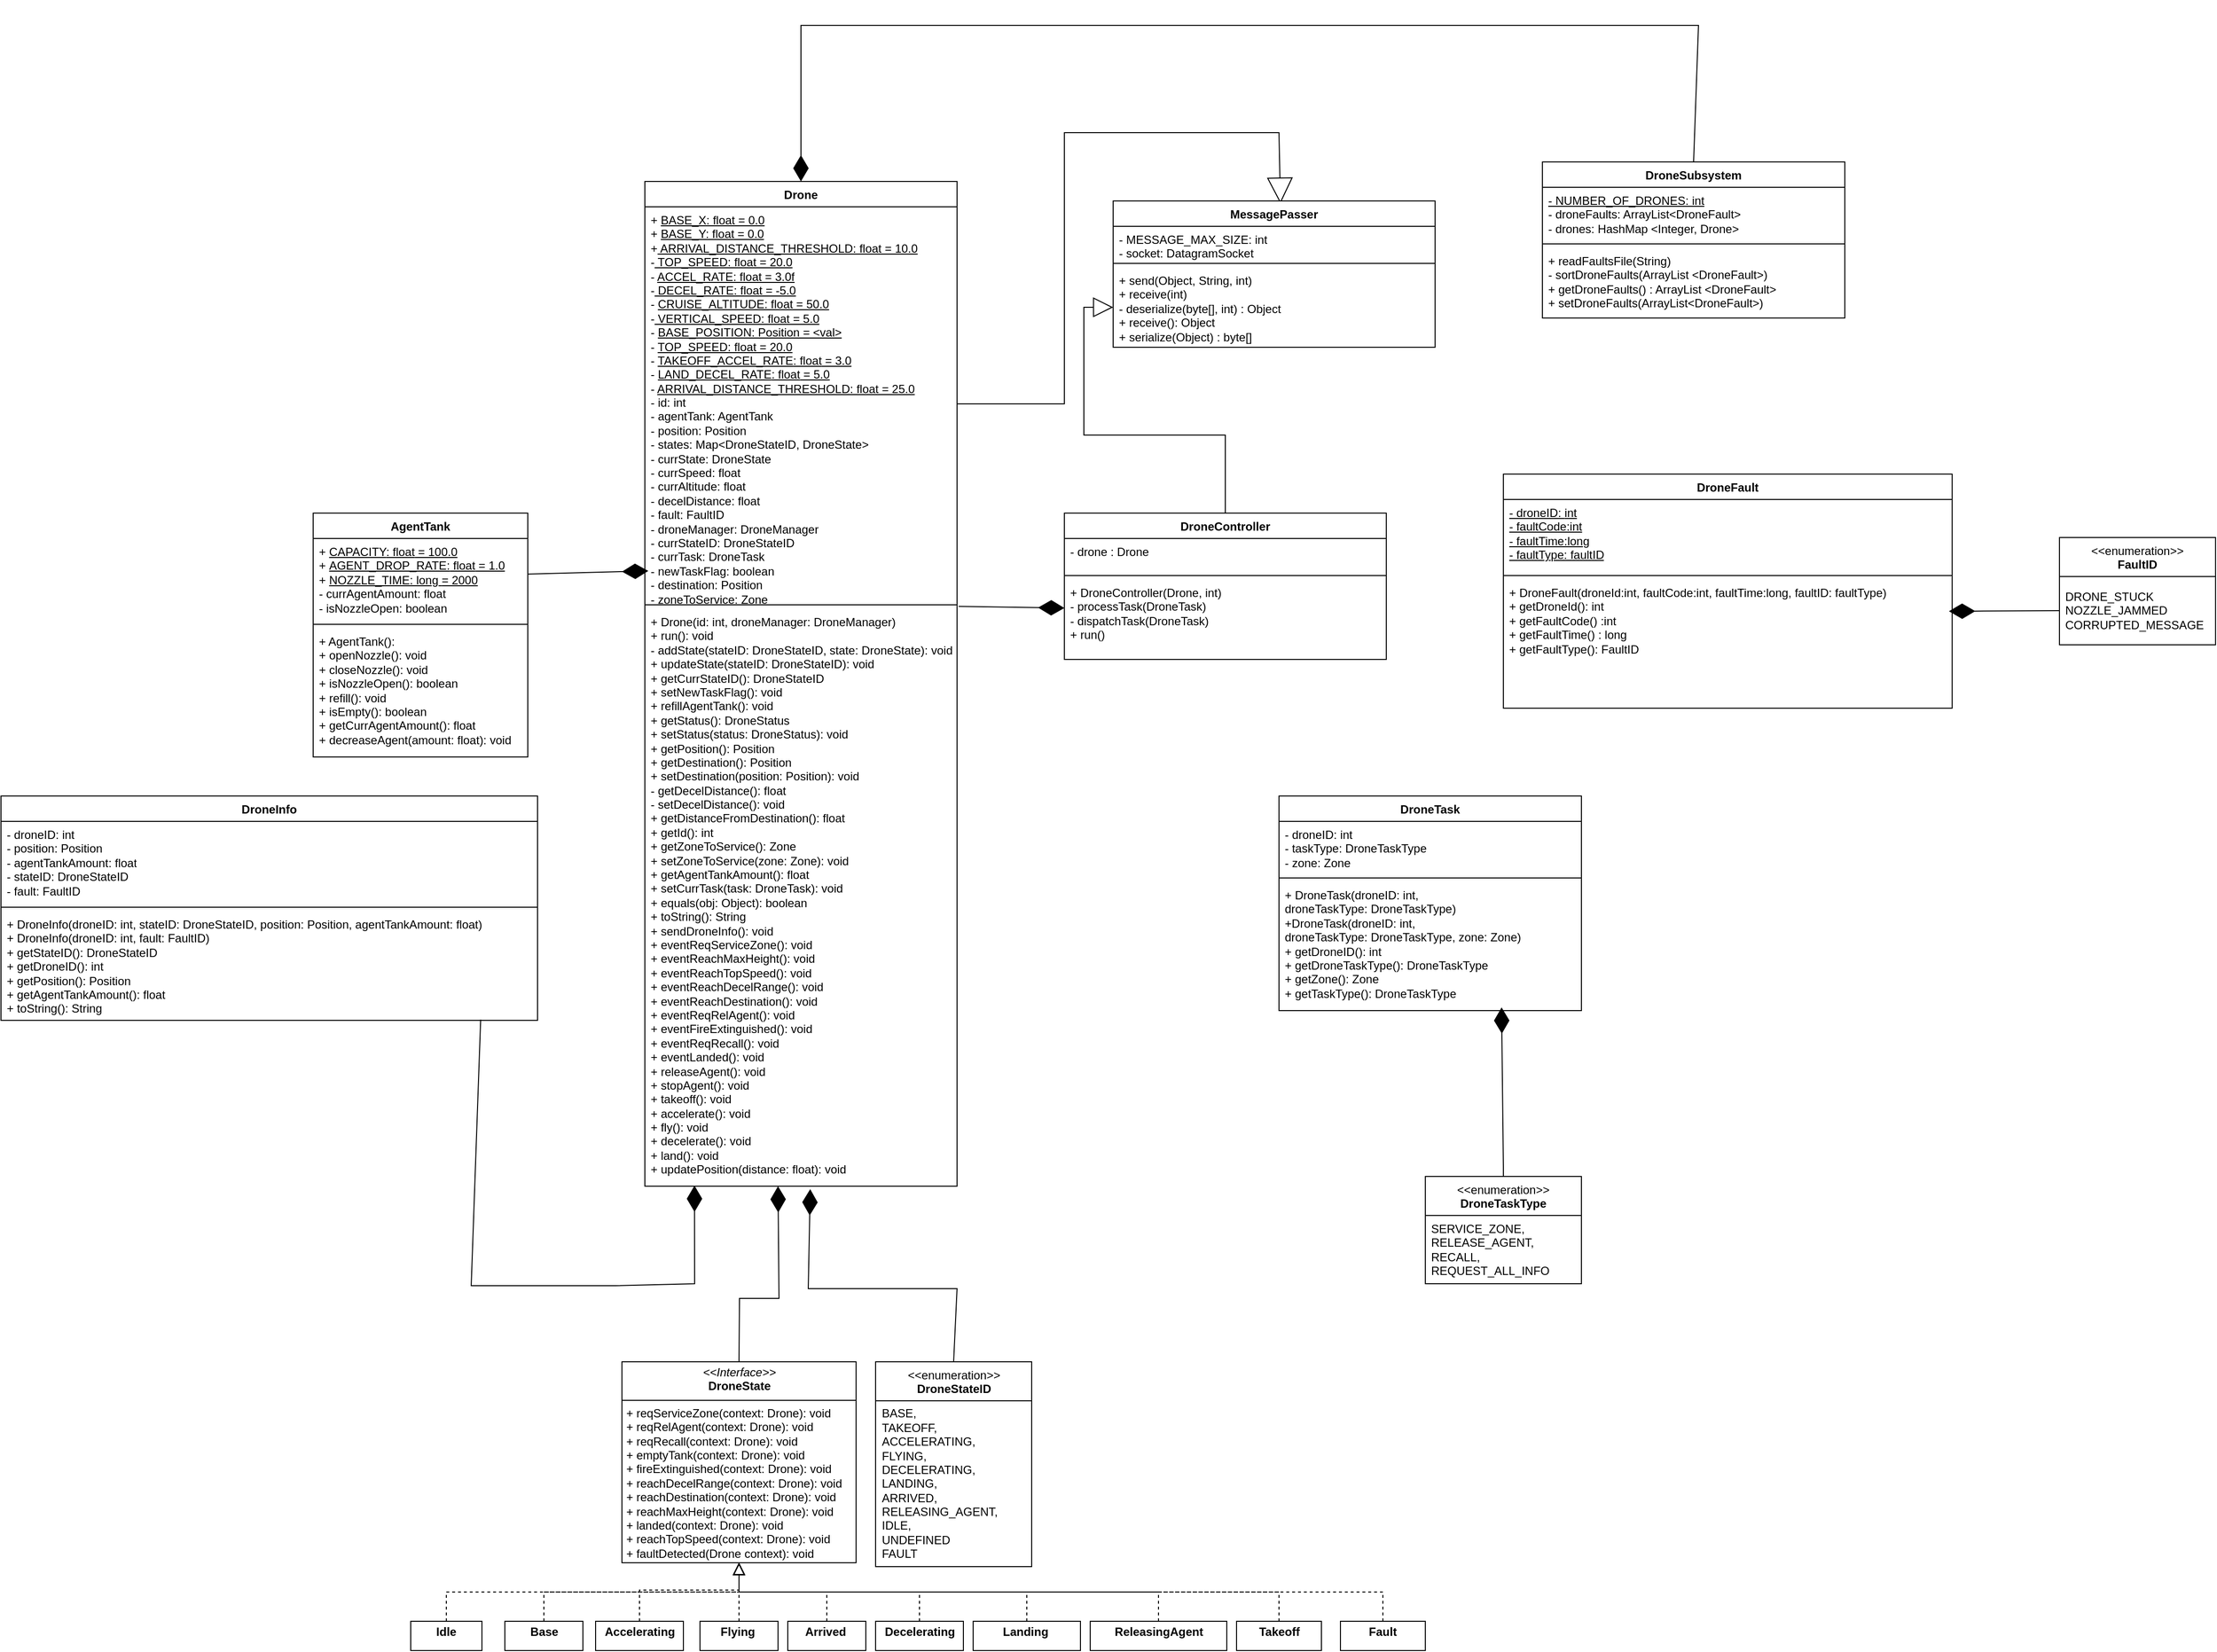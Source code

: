 <mxfile version="26.1.3">
  <diagram name="Page-1" id="E1clJ-vo8N5P6Af11tzl">
    <mxGraphModel dx="7284" dy="4800" grid="1" gridSize="10" guides="1" tooltips="1" connect="1" arrows="1" fold="1" page="1" pageScale="1" pageWidth="4681" pageHeight="3300" math="0" shadow="0">
      <root>
        <mxCell id="0" />
        <mxCell id="1" parent="0" />
        <mxCell id="gpong3w6HoHgrcKHU_dl-1" value="Drone" style="swimlane;fontStyle=1;align=center;verticalAlign=top;childLayout=stackLayout;horizontal=1;startSize=26;horizontalStack=0;resizeParent=1;resizeParentMax=0;resizeLast=0;collapsible=1;marginBottom=0;whiteSpace=wrap;html=1;" parent="1" vertex="1">
          <mxGeometry x="-2190" y="-1040" width="320" height="1030" as="geometry" />
        </mxCell>
        <mxCell id="gpong3w6HoHgrcKHU_dl-2" value="&lt;div&gt;+&amp;nbsp;&lt;u&gt;BASE_X: float = 0.0&lt;/u&gt;&lt;/div&gt;&lt;div&gt;+&amp;nbsp;&lt;span style=&quot;background-color: transparent;&quot;&gt;&lt;u&gt;BASE_Y: float = 0.0&lt;/u&gt;&lt;/span&gt;&lt;/div&gt;&lt;div&gt;&lt;span style=&quot;background-color: transparent;&quot;&gt;+&lt;u&gt; ARRIVAL_DISTANCE_THRESHOLD: float = 10.0&lt;/u&gt;&lt;/span&gt;&lt;/div&gt;&lt;div&gt;&lt;span style=&quot;background-color: transparent;&quot;&gt;-&lt;u&gt; TOP_SPEED: float = 20.0&lt;/u&gt;&lt;/span&gt;&lt;/div&gt;&lt;div&gt;- &lt;u&gt;ACCEL_RATE: float = 3.0f&lt;/u&gt;&lt;/div&gt;&lt;div&gt;-&lt;u&gt; DECEL_RATE: float = -5.0&lt;/u&gt;&lt;/div&gt;&lt;div&gt;- &lt;u&gt;CRUISE_ALTITUDE: float = 50.0&lt;/u&gt;&lt;/div&gt;&lt;div&gt;-&lt;u&gt; VERTICAL_SPEED: float = 5.0&lt;/u&gt;&lt;/div&gt;&lt;div&gt;- &lt;u&gt;BASE_POSITION: Position = &amp;lt;val&amp;gt;&lt;/u&gt;&lt;/div&gt;- &lt;u&gt;TOP_SPEED: float = 20.0&lt;/u&gt;&lt;div&gt;- &lt;u&gt;TAKEOFF_ACCEL_RATE&lt;/u&gt;&lt;u style=&quot;background-color: transparent; color: light-dark(rgb(0, 0, 0), rgb(255, 255, 255));&quot;&gt;: float&lt;/u&gt;&lt;u style=&quot;background-color: transparent; color: light-dark(rgb(0, 0, 0), rgb(255, 255, 255));&quot;&gt;&amp;nbsp;= 3.0&lt;/u&gt;&lt;/div&gt;&lt;div&gt;- &lt;u&gt;LAND_DECEL_RATE&lt;/u&gt;&lt;u style=&quot;background-color: transparent; color: light-dark(rgb(0, 0, 0), rgb(255, 255, 255));&quot;&gt;: float&lt;/u&gt;&lt;u style=&quot;background-color: transparent; color: light-dark(rgb(0, 0, 0), rgb(255, 255, 255));&quot;&gt;&amp;nbsp;= 5.0&lt;/u&gt;&lt;/div&gt;&lt;div&gt;- &lt;u&gt;ARRIVAL_DISTANCE_THRESHOLD: float = 25.0&lt;/u&gt;&lt;/div&gt;&lt;div&gt;- id: int&lt;/div&gt;&lt;div&gt;- agentTank: AgentTank&lt;/div&gt;&lt;div&gt;- position: Position&lt;/div&gt;&lt;div&gt;- states:&amp;nbsp;&lt;span style=&quot;background-color: transparent; color: light-dark(rgb(0, 0, 0), rgb(255, 255, 255));&quot;&gt;Map&amp;lt;DroneStateID, DroneState&amp;gt;&lt;/span&gt;&lt;/div&gt;&lt;div&gt;&lt;span style=&quot;background-color: transparent;&quot;&gt;- currState: DroneState&lt;/span&gt;&lt;/div&gt;&lt;div&gt;&lt;span style=&quot;background-color: transparent;&quot;&gt;&lt;div&gt;- currSpeed: float&lt;/div&gt;&lt;div&gt;- currAltitude: float&lt;/div&gt;&lt;div&gt;- decelDistance: float&lt;/div&gt;&lt;div&gt;- fault: FaultID&lt;/div&gt;&lt;div&gt;- droneManager: DroneManager&lt;/div&gt;&lt;/span&gt;&lt;/div&gt;&lt;div&gt;&lt;div&gt;- currStateID: DroneStateID&lt;/div&gt;&lt;div&gt;&lt;span style=&quot;background-color: transparent; color: light-dark(rgb(0, 0, 0), rgb(255, 255, 255));&quot;&gt;- currTask: DroneTask&lt;/span&gt;&lt;/div&gt;&lt;div&gt;- newTaskFlag: boolean&lt;/div&gt;&lt;div&gt;- destination: Position&lt;/div&gt;&lt;div&gt;- zoneToService: Zone&lt;/div&gt;&lt;/div&gt;&lt;div&gt;&lt;br&gt;&lt;/div&gt;" style="text;strokeColor=none;fillColor=none;align=left;verticalAlign=top;spacingLeft=4;spacingRight=4;overflow=hidden;rotatable=0;points=[[0,0.5],[1,0.5]];portConstraint=eastwest;whiteSpace=wrap;html=1;" parent="gpong3w6HoHgrcKHU_dl-1" vertex="1">
          <mxGeometry y="26" width="320" height="404" as="geometry" />
        </mxCell>
        <mxCell id="gpong3w6HoHgrcKHU_dl-3" value="" style="line;strokeWidth=1;fillColor=none;align=left;verticalAlign=middle;spacingTop=-1;spacingLeft=3;spacingRight=3;rotatable=0;labelPosition=right;points=[];portConstraint=eastwest;strokeColor=inherit;" parent="gpong3w6HoHgrcKHU_dl-1" vertex="1">
          <mxGeometry y="430" width="320" height="8" as="geometry" />
        </mxCell>
        <mxCell id="gpong3w6HoHgrcKHU_dl-4" value="+ Drone(id: int, droneManager: DroneManager)&lt;div&gt;+ run(): void&lt;br&gt;&lt;div&gt;- addState(stateID: DroneStateID, state: DroneState): void&lt;br&gt;&lt;div&gt;+ updateState(stateID: DroneStateID): void&lt;/div&gt;&lt;div&gt;+ getCurrStateID(): DroneStateID&lt;/div&gt;&lt;div&gt;+ setNewTaskFlag(): void&lt;/div&gt;&lt;div&gt;+ refillAgentTank(): void&lt;/div&gt;&lt;div&gt;+ getStatus(): DroneStatus&lt;/div&gt;&lt;div&gt;+ setStatus(status: DroneStatus): void&lt;/div&gt;&lt;div&gt;+ getPosition(): Position&lt;/div&gt;&lt;div&gt;+ getDestination(): Position&lt;/div&gt;&lt;div&gt;+ setDestination(position: Position): void&lt;/div&gt;&lt;div&gt;- getDecelDistance(): float&lt;/div&gt;&lt;div&gt;&lt;span style=&quot;background-color: transparent; color: light-dark(rgb(0, 0, 0), rgb(255, 255, 255));&quot;&gt;- setDecelDistance(): void&lt;/span&gt;&lt;/div&gt;&lt;div&gt;&lt;span style=&quot;background-color: transparent;&quot;&gt;+ getDistanceFromDestination(): float&lt;/span&gt;&lt;/div&gt;&lt;div&gt;&lt;span style=&quot;background-color: transparent;&quot;&gt;+ getId(): int&lt;/span&gt;&lt;/div&gt;&lt;div&gt;&lt;span style=&quot;background-color: transparent;&quot;&gt;+ getZoneToService(): Zone&lt;/span&gt;&lt;/div&gt;&lt;div&gt;&lt;span style=&quot;background-color: transparent;&quot;&gt;+ setZoneToService(zone: Zone): void&lt;/span&gt;&lt;/div&gt;&lt;div&gt;&lt;span style=&quot;background-color: transparent;&quot;&gt;+ getAgentTankAmount(): float&lt;/span&gt;&lt;/div&gt;&lt;div&gt;&lt;span style=&quot;background-color: transparent;&quot;&gt;+ setCurrTask(task: DroneTask): void&lt;/span&gt;&lt;/div&gt;&lt;div&gt;&lt;span style=&quot;background-color: transparent;&quot;&gt;+ equals(obj: Object): boolean&lt;/span&gt;&lt;/div&gt;&lt;div&gt;&lt;span style=&quot;background-color: transparent;&quot;&gt;+ toString(): String&lt;/span&gt;&lt;/div&gt;&lt;div&gt;&lt;span style=&quot;background-color: transparent;&quot;&gt;+ sendDroneInfo(): void&lt;/span&gt;&lt;/div&gt;&lt;div&gt;+ eventReqServiceZone(): void&lt;/div&gt;&lt;div&gt;+ eventReachMaxHeight(): void&lt;/div&gt;&lt;div&gt;+ eventReachTopSpeed(): void&lt;/div&gt;&lt;div&gt;+ eventReachDecelRange(): void&lt;/div&gt;&lt;div&gt;+ eventReachDestination(): void&lt;/div&gt;&lt;div&gt;+ eventReqRelAgent(): void&lt;/div&gt;&lt;div&gt;+ eventFireExtinguished(): void&lt;/div&gt;&lt;div&gt;+ eventReqRecall(): void&lt;/div&gt;&lt;div&gt;+ eventLanded(): void&lt;/div&gt;&lt;div&gt;+ releaseAgent(): void&lt;/div&gt;&lt;div&gt;+ stopAgent(): void&lt;/div&gt;&lt;div&gt;+ takeoff(): void&lt;/div&gt;&lt;div&gt;+ accelerate(): void&lt;/div&gt;&lt;div&gt;+ fly(): void&lt;/div&gt;&lt;div&gt;+ decelerate(): void&lt;/div&gt;&lt;div&gt;+ land(): void&lt;/div&gt;&lt;div&gt;+ updatePosition(distance: float): void&lt;/div&gt;&lt;div&gt;&lt;br&gt;&lt;/div&gt;&lt;/div&gt;&lt;/div&gt;" style="text;strokeColor=none;fillColor=none;align=left;verticalAlign=top;spacingLeft=4;spacingRight=4;overflow=hidden;rotatable=0;points=[[0,0.5],[1,0.5]];portConstraint=eastwest;whiteSpace=wrap;html=1;" parent="gpong3w6HoHgrcKHU_dl-1" vertex="1">
          <mxGeometry y="438" width="320" height="592" as="geometry" />
        </mxCell>
        <mxCell id="ytz2XxUED-rhMCgSk-kE-34" value="" style="endArrow=block;endFill=0;endSize=24;html=1;rounded=0;entryX=1;entryY=0.5;entryDx=0;entryDy=0;exitX=1;exitY=0.5;exitDx=0;exitDy=0;" parent="gpong3w6HoHgrcKHU_dl-1" source="gpong3w6HoHgrcKHU_dl-2" edge="1">
          <mxGeometry width="160" relative="1" as="geometry">
            <mxPoint x="260" y="-336" as="sourcePoint" />
            <mxPoint x="651.5" y="22.64" as="targetPoint" />
            <Array as="points">
              <mxPoint x="430" y="228" />
              <mxPoint x="430" y="-50" />
              <mxPoint x="650" y="-50" />
            </Array>
          </mxGeometry>
        </mxCell>
        <mxCell id="gpong3w6HoHgrcKHU_dl-5" value="AgentTank" style="swimlane;fontStyle=1;align=center;verticalAlign=top;childLayout=stackLayout;horizontal=1;startSize=26;horizontalStack=0;resizeParent=1;resizeParentMax=0;resizeLast=0;collapsible=1;marginBottom=0;whiteSpace=wrap;html=1;" parent="1" vertex="1">
          <mxGeometry x="-2530" y="-700" width="220" height="250" as="geometry" />
        </mxCell>
        <mxCell id="gpong3w6HoHgrcKHU_dl-6" value="&lt;div&gt;+ &lt;u&gt;CAPACITY&lt;span style=&quot;color: light-dark(rgb(0, 0, 0), rgb(255, 255, 255)); background-color: transparent;&quot;&gt;: float&lt;/span&gt;&lt;span style=&quot;color: light-dark(rgb(0, 0, 0), rgb(255, 255, 255)); background-color: transparent;&quot;&gt;&amp;nbsp;= 100.0&lt;/span&gt;&lt;/u&gt;&lt;br&gt;&lt;/div&gt;+&amp;nbsp;&lt;u&gt;AGENT_DROP_RATE:&lt;span style=&quot;color: light-dark(rgb(0, 0, 0), rgb(255, 255, 255)); background-color: transparent;&quot;&gt;&amp;nbsp;float&lt;/span&gt;&lt;span style=&quot;color: light-dark(rgb(0, 0, 0), rgb(255, 255, 255)); background-color: transparent;&quot;&gt;&amp;nbsp;= 1.0&lt;/span&gt;&lt;/u&gt;&lt;div&gt;+&amp;nbsp;&lt;u&gt;NOZZLE_TIME&lt;/u&gt;&lt;u style=&quot;color: light-dark(rgb(0, 0, 0), rgb(255, 255, 255)); background-color: transparent;&quot;&gt;: long&amp;nbsp;&lt;/u&gt;&lt;u style=&quot;color: light-dark(rgb(0, 0, 0), rgb(255, 255, 255)); background-color: transparent;&quot;&gt;= 2000&lt;/u&gt;&lt;u style=&quot;color: light-dark(rgb(0, 0, 0), rgb(255, 255, 255)); background-color: transparent;&quot;&gt;&lt;br&gt;&lt;/u&gt;&lt;/div&gt;&lt;div&gt;- currAgentAmount: float&lt;/div&gt;&lt;div&gt;- isNozzleOpen: boolean&lt;/div&gt;" style="text;strokeColor=none;fillColor=none;align=left;verticalAlign=top;spacingLeft=4;spacingRight=4;overflow=hidden;rotatable=0;points=[[0,0.5],[1,0.5]];portConstraint=eastwest;whiteSpace=wrap;html=1;" parent="gpong3w6HoHgrcKHU_dl-5" vertex="1">
          <mxGeometry y="26" width="220" height="84" as="geometry" />
        </mxCell>
        <mxCell id="gpong3w6HoHgrcKHU_dl-7" value="" style="line;strokeWidth=1;fillColor=none;align=left;verticalAlign=middle;spacingTop=-1;spacingLeft=3;spacingRight=3;rotatable=0;labelPosition=right;points=[];portConstraint=eastwest;strokeColor=inherit;" parent="gpong3w6HoHgrcKHU_dl-5" vertex="1">
          <mxGeometry y="110" width="220" height="8" as="geometry" />
        </mxCell>
        <mxCell id="gpong3w6HoHgrcKHU_dl-8" value="+ AgentTank():&lt;div&gt;+ openNozzle(): void&lt;/div&gt;&lt;div&gt;+ closeNozzle(): void&lt;/div&gt;&lt;div&gt;+ isNozzleOpen(): boolean&lt;/div&gt;&lt;div&gt;+ refill(): void&lt;/div&gt;&lt;div&gt;+ isEmpty(): boolean&lt;/div&gt;&lt;div&gt;+ getCurrAgentAmount(): float&lt;/div&gt;&lt;div&gt;+ decreaseAgent(amount: float): void&lt;/div&gt;" style="text;strokeColor=none;fillColor=none;align=left;verticalAlign=top;spacingLeft=4;spacingRight=4;overflow=hidden;rotatable=0;points=[[0,0.5],[1,0.5]];portConstraint=eastwest;whiteSpace=wrap;html=1;" parent="gpong3w6HoHgrcKHU_dl-5" vertex="1">
          <mxGeometry y="118" width="220" height="132" as="geometry" />
        </mxCell>
        <mxCell id="gpong3w6HoHgrcKHU_dl-9" value="" style="endArrow=diamondThin;endFill=1;endSize=24;html=1;rounded=0;exitX=1;exitY=0.25;exitDx=0;exitDy=0;entryX=0.011;entryY=0.924;entryDx=0;entryDy=0;entryPerimeter=0;" parent="1" source="gpong3w6HoHgrcKHU_dl-5" target="gpong3w6HoHgrcKHU_dl-2" edge="1">
          <mxGeometry width="160" relative="1" as="geometry">
            <mxPoint x="-1287" y="-556" as="sourcePoint" />
            <mxPoint x="-2254" y="-626" as="targetPoint" />
          </mxGeometry>
        </mxCell>
        <mxCell id="gpong3w6HoHgrcKHU_dl-10" value="DroneInfo" style="swimlane;fontStyle=1;align=center;verticalAlign=top;childLayout=stackLayout;horizontal=1;startSize=26;horizontalStack=0;resizeParent=1;resizeParentMax=0;resizeLast=0;collapsible=1;marginBottom=0;whiteSpace=wrap;html=1;" parent="1" vertex="1">
          <mxGeometry x="-2850" y="-410" width="550" height="230" as="geometry" />
        </mxCell>
        <mxCell id="gpong3w6HoHgrcKHU_dl-11" value="- droneID: int&lt;div&gt;- position: Position&lt;/div&gt;&lt;div&gt;-&amp;nbsp;agentTankAmount: float&lt;/div&gt;&lt;div&gt;- stateID: DroneStateID&lt;/div&gt;&lt;div&gt;- fault: FaultID&lt;/div&gt;" style="text;strokeColor=none;fillColor=none;align=left;verticalAlign=top;spacingLeft=4;spacingRight=4;overflow=hidden;rotatable=0;points=[[0,0.5],[1,0.5]];portConstraint=eastwest;whiteSpace=wrap;html=1;" parent="gpong3w6HoHgrcKHU_dl-10" vertex="1">
          <mxGeometry y="26" width="550" height="84" as="geometry" />
        </mxCell>
        <mxCell id="gpong3w6HoHgrcKHU_dl-12" value="" style="line;strokeWidth=1;fillColor=none;align=left;verticalAlign=middle;spacingTop=-1;spacingLeft=3;spacingRight=3;rotatable=0;labelPosition=right;points=[];portConstraint=eastwest;strokeColor=inherit;" parent="gpong3w6HoHgrcKHU_dl-10" vertex="1">
          <mxGeometry y="110" width="550" height="8" as="geometry" />
        </mxCell>
        <mxCell id="gpong3w6HoHgrcKHU_dl-13" value="+ DroneInfo(droneID: int, stateID: DroneStateID, position: Position, agentTankAmount: float)&lt;div&gt;+ DroneInfo(droneID: int, fault: FaultID)&lt;br&gt;&lt;div&gt;&lt;div&gt;+ getStateID():&amp;nbsp;&lt;span style=&quot;background-color: transparent; color: light-dark(rgb(0, 0, 0), rgb(255, 255, 255));&quot;&gt;DroneStateID&lt;/span&gt;&lt;/div&gt;&lt;/div&gt;&lt;div&gt;&lt;span style=&quot;background-color: transparent; color: light-dark(rgb(0, 0, 0), rgb(255, 255, 255));&quot;&gt;+&amp;nbsp;&lt;/span&gt;&lt;span style=&quot;background-color: transparent;&quot;&gt;getDroneID(): int&lt;/span&gt;&lt;/div&gt;&lt;div&gt;+&amp;nbsp;getPosition(): Position&lt;/div&gt;&lt;div&gt;+&amp;nbsp;getAgentTankAmount(): float&lt;/div&gt;&lt;div&gt;+&amp;nbsp;toString(): String&lt;/div&gt;&lt;/div&gt;" style="text;strokeColor=none;fillColor=none;align=left;verticalAlign=top;spacingLeft=4;spacingRight=4;overflow=hidden;rotatable=0;points=[[0,0.5],[1,0.5]];portConstraint=eastwest;whiteSpace=wrap;html=1;" parent="gpong3w6HoHgrcKHU_dl-10" vertex="1">
          <mxGeometry y="118" width="550" height="112" as="geometry" />
        </mxCell>
        <mxCell id="ytz2XxUED-rhMCgSk-kE-1" value="" style="endArrow=diamondThin;endFill=1;endSize=24;html=1;rounded=0;entryX=0.159;entryY=0.999;entryDx=0;entryDy=0;entryPerimeter=0;exitX=0.894;exitY=0.993;exitDx=0;exitDy=0;exitPerimeter=0;" parent="1" source="gpong3w6HoHgrcKHU_dl-13" target="gpong3w6HoHgrcKHU_dl-4" edge="1">
          <mxGeometry width="160" relative="1" as="geometry">
            <mxPoint x="-2370" y="-160" as="sourcePoint" />
            <mxPoint x="-2220" y="37" as="targetPoint" />
            <Array as="points">
              <mxPoint x="-2368" y="92" />
              <mxPoint x="-2220" y="92" />
              <mxPoint x="-2139" y="90" />
            </Array>
          </mxGeometry>
        </mxCell>
        <mxCell id="ytz2XxUED-rhMCgSk-kE-2" value="&lt;p style=&quot;margin:0px;margin-top:4px;text-align:center;&quot;&gt;&lt;i&gt;&amp;lt;&amp;lt;Interface&amp;gt;&amp;gt;&lt;/i&gt;&lt;br&gt;&lt;b&gt;DroneState&lt;/b&gt;&lt;/p&gt;&lt;hr size=&quot;1&quot; style=&quot;border-style:solid;&quot;&gt;&lt;p style=&quot;margin:0px;margin-left:4px;&quot;&gt;+ reqServiceZone(context: Drone): void&lt;br&gt;+ reqRelAgent(context: Drone): void&amp;nbsp;&lt;/p&gt;&lt;p style=&quot;margin:0px;margin-left:4px;&quot;&gt;+&amp;nbsp;reqRecall(context: Drone): void&lt;/p&gt;&lt;p style=&quot;margin:0px;margin-left:4px;&quot;&gt;+&amp;nbsp;emptyTank(context: Drone): void&lt;/p&gt;&lt;p style=&quot;margin:0px;margin-left:4px;&quot;&gt;+&amp;nbsp;fireExtinguished(context: Drone): void&lt;/p&gt;&lt;p style=&quot;margin:0px;margin-left:4px;&quot;&gt;+&amp;nbsp;reachDecelRange(context: Drone): void&lt;/p&gt;&lt;p style=&quot;margin:0px;margin-left:4px;&quot;&gt;+&amp;nbsp;reachDestination(context: Drone): void&lt;/p&gt;&lt;p style=&quot;margin:0px;margin-left:4px;&quot;&gt;+&amp;nbsp;reachMaxHeight(context: Drone): void&lt;/p&gt;&lt;p style=&quot;margin:0px;margin-left:4px;&quot;&gt;+&amp;nbsp;landed(context: Drone): void&lt;/p&gt;&lt;p style=&quot;margin:0px;margin-left:4px;&quot;&gt;+&amp;nbsp;reachTopSpeed(context: Drone): void&lt;/p&gt;&lt;p style=&quot;margin:0px;margin-left:4px;&quot;&gt;+ faultDetected(Drone context): void&lt;/p&gt;" style="verticalAlign=top;align=left;overflow=fill;html=1;whiteSpace=wrap;" parent="1" vertex="1">
          <mxGeometry x="-2213.5" y="170" width="240" height="206" as="geometry" />
        </mxCell>
        <mxCell id="ytz2XxUED-rhMCgSk-kE-3" style="edgeStyle=orthogonalEdgeStyle;rounded=0;orthogonalLoop=1;jettySize=auto;html=1;entryX=0.5;entryY=1;entryDx=0;entryDy=0;endSize=10;endArrow=block;endFill=0;dashed=1;exitX=0.5;exitY=0;exitDx=0;exitDy=0;" parent="1" source="ytz2XxUED-rhMCgSk-kE-4" target="ytz2XxUED-rhMCgSk-kE-2" edge="1">
          <mxGeometry relative="1" as="geometry">
            <mxPoint x="-2195.5" y="436" as="sourcePoint" />
            <Array as="points">
              <mxPoint x="-2195.5" y="404" />
              <mxPoint x="-2093.5" y="404" />
            </Array>
          </mxGeometry>
        </mxCell>
        <mxCell id="ytz2XxUED-rhMCgSk-kE-4" value="&lt;p style=&quot;margin:0px;margin-top:4px;text-align:center;&quot;&gt;&lt;b&gt;Accelerating&lt;/b&gt;&lt;/p&gt;" style="verticalAlign=top;align=left;overflow=fill;html=1;whiteSpace=wrap;" parent="1" vertex="1">
          <mxGeometry x="-2240.5" y="436" width="90" height="30" as="geometry" />
        </mxCell>
        <mxCell id="ytz2XxUED-rhMCgSk-kE-5" style="edgeStyle=orthogonalEdgeStyle;rounded=0;orthogonalLoop=1;jettySize=auto;html=1;exitX=0.5;exitY=0;exitDx=0;exitDy=0;entryX=0.5;entryY=1;entryDx=0;entryDy=0;endArrow=block;endFill=0;endSize=10;dashed=1;" parent="1" source="ytz2XxUED-rhMCgSk-kE-6" target="ytz2XxUED-rhMCgSk-kE-2" edge="1">
          <mxGeometry relative="1" as="geometry" />
        </mxCell>
        <mxCell id="ytz2XxUED-rhMCgSk-kE-6" value="&lt;p style=&quot;margin:0px;margin-top:4px;text-align:center;&quot;&gt;&lt;b&gt;Arrived&amp;nbsp;&lt;/b&gt;&lt;/p&gt;" style="verticalAlign=top;align=left;overflow=fill;html=1;whiteSpace=wrap;" parent="1" vertex="1">
          <mxGeometry x="-2043.5" y="436" width="80" height="30" as="geometry" />
        </mxCell>
        <mxCell id="ytz2XxUED-rhMCgSk-kE-7" style="edgeStyle=orthogonalEdgeStyle;rounded=0;orthogonalLoop=1;jettySize=auto;html=1;exitX=0.5;exitY=0;exitDx=0;exitDy=0;entryX=0.5;entryY=1;entryDx=0;entryDy=0;endArrow=block;endFill=0;endSize=10;dashed=1;" parent="1" source="ytz2XxUED-rhMCgSk-kE-8" target="ytz2XxUED-rhMCgSk-kE-2" edge="1">
          <mxGeometry relative="1" as="geometry">
            <mxPoint x="-2073.5" y="396" as="targetPoint" />
          </mxGeometry>
        </mxCell>
        <mxCell id="ytz2XxUED-rhMCgSk-kE-8" value="&lt;p style=&quot;margin:0px;margin-top:4px;text-align:center;&quot;&gt;&lt;b&gt;Base&lt;/b&gt;&lt;/p&gt;" style="verticalAlign=top;align=left;overflow=fill;html=1;whiteSpace=wrap;" parent="1" vertex="1">
          <mxGeometry x="-2333.5" y="436" width="80" height="30" as="geometry" />
        </mxCell>
        <mxCell id="ytz2XxUED-rhMCgSk-kE-9" style="edgeStyle=orthogonalEdgeStyle;rounded=0;orthogonalLoop=1;jettySize=auto;html=1;exitX=0.5;exitY=0;exitDx=0;exitDy=0;entryX=0.5;entryY=1;entryDx=0;entryDy=0;endSize=10;endArrow=block;endFill=0;dashed=1;" parent="1" source="ytz2XxUED-rhMCgSk-kE-10" target="ytz2XxUED-rhMCgSk-kE-2" edge="1">
          <mxGeometry relative="1" as="geometry">
            <Array as="points">
              <mxPoint x="-2093.5" y="426" />
              <mxPoint x="-2093.5" y="426" />
            </Array>
          </mxGeometry>
        </mxCell>
        <mxCell id="ytz2XxUED-rhMCgSk-kE-10" value="&lt;p style=&quot;margin:0px;margin-top:4px;text-align:center;&quot;&gt;&lt;b&gt;Flying&amp;nbsp;&lt;/b&gt;&lt;/p&gt;" style="verticalAlign=top;align=left;overflow=fill;html=1;whiteSpace=wrap;" parent="1" vertex="1">
          <mxGeometry x="-2133.5" y="436" width="80" height="30" as="geometry" />
        </mxCell>
        <mxCell id="ytz2XxUED-rhMCgSk-kE-11" style="edgeStyle=orthogonalEdgeStyle;rounded=0;orthogonalLoop=1;jettySize=auto;html=1;exitX=0.5;exitY=0;exitDx=0;exitDy=0;entryX=0.5;entryY=1;entryDx=0;entryDy=0;endArrow=block;endFill=0;endSize=10;dashed=1;" parent="1" source="ytz2XxUED-rhMCgSk-kE-12" target="ytz2XxUED-rhMCgSk-kE-2" edge="1">
          <mxGeometry relative="1" as="geometry" />
        </mxCell>
        <mxCell id="ytz2XxUED-rhMCgSk-kE-12" value="&lt;p style=&quot;margin:0px;margin-top:4px;text-align:center;&quot;&gt;&lt;b&gt;Decelerating&lt;/b&gt;&lt;/p&gt;" style="verticalAlign=top;align=left;overflow=fill;html=1;whiteSpace=wrap;" parent="1" vertex="1">
          <mxGeometry x="-1953.5" y="436" width="90" height="30" as="geometry" />
        </mxCell>
        <mxCell id="ytz2XxUED-rhMCgSk-kE-13" style="edgeStyle=orthogonalEdgeStyle;rounded=0;orthogonalLoop=1;jettySize=auto;html=1;exitX=0.5;exitY=0;exitDx=0;exitDy=0;entryX=0.5;entryY=1;entryDx=0;entryDy=0;endSize=10;endArrow=block;endFill=0;dashed=1;" parent="1" source="ytz2XxUED-rhMCgSk-kE-14" target="ytz2XxUED-rhMCgSk-kE-2" edge="1">
          <mxGeometry relative="1" as="geometry" />
        </mxCell>
        <mxCell id="ytz2XxUED-rhMCgSk-kE-14" value="&lt;p style=&quot;margin:0px;margin-top:4px;text-align:center;&quot;&gt;&lt;b&gt;Idle&lt;/b&gt;&lt;/p&gt;" style="verticalAlign=top;align=left;overflow=fill;html=1;whiteSpace=wrap;" parent="1" vertex="1">
          <mxGeometry x="-2430" y="436" width="73" height="30" as="geometry" />
        </mxCell>
        <mxCell id="ytz2XxUED-rhMCgSk-kE-15" style="edgeStyle=orthogonalEdgeStyle;rounded=0;orthogonalLoop=1;jettySize=auto;html=1;exitX=0.5;exitY=0;exitDx=0;exitDy=0;entryX=0.5;entryY=1;entryDx=0;entryDy=0;endSize=10;endArrow=block;endFill=0;dashed=1;" parent="1" source="ytz2XxUED-rhMCgSk-kE-16" target="ytz2XxUED-rhMCgSk-kE-2" edge="1">
          <mxGeometry relative="1" as="geometry" />
        </mxCell>
        <mxCell id="ytz2XxUED-rhMCgSk-kE-16" value="&lt;p style=&quot;margin:0px;margin-top:4px;text-align:center;&quot;&gt;&lt;b&gt;Landing&amp;nbsp;&lt;/b&gt;&lt;/p&gt;" style="verticalAlign=top;align=left;overflow=fill;html=1;whiteSpace=wrap;" parent="1" vertex="1">
          <mxGeometry x="-1853.5" y="436" width="110" height="30" as="geometry" />
        </mxCell>
        <mxCell id="ytz2XxUED-rhMCgSk-kE-17" style="edgeStyle=orthogonalEdgeStyle;rounded=0;orthogonalLoop=1;jettySize=auto;html=1;exitX=0.5;exitY=0;exitDx=0;exitDy=0;entryX=0.5;entryY=1;entryDx=0;entryDy=0;endArrow=block;endFill=0;endSize=10;dashed=1;" parent="1" source="ytz2XxUED-rhMCgSk-kE-18" target="ytz2XxUED-rhMCgSk-kE-2" edge="1">
          <mxGeometry relative="1" as="geometry" />
        </mxCell>
        <mxCell id="ytz2XxUED-rhMCgSk-kE-18" value="&lt;p style=&quot;margin:0px;margin-top:4px;text-align:center;&quot;&gt;&lt;b&gt;ReleasingAgent&lt;/b&gt;&lt;/p&gt;" style="verticalAlign=top;align=left;overflow=fill;html=1;whiteSpace=wrap;" parent="1" vertex="1">
          <mxGeometry x="-1733.5" y="436" width="140" height="30" as="geometry" />
        </mxCell>
        <mxCell id="ytz2XxUED-rhMCgSk-kE-19" style="edgeStyle=orthogonalEdgeStyle;rounded=0;orthogonalLoop=1;jettySize=auto;html=1;exitX=0.5;exitY=0;exitDx=0;exitDy=0;entryX=0.5;entryY=1;entryDx=0;entryDy=0;endSize=10;endArrow=block;endFill=0;dashed=1;" parent="1" source="ytz2XxUED-rhMCgSk-kE-20" target="ytz2XxUED-rhMCgSk-kE-2" edge="1">
          <mxGeometry relative="1" as="geometry" />
        </mxCell>
        <mxCell id="ytz2XxUED-rhMCgSk-kE-20" value="&lt;p style=&quot;margin:0px;margin-top:4px;text-align:center;&quot;&gt;&lt;b&gt;Takeoff&lt;/b&gt;&lt;/p&gt;" style="verticalAlign=top;align=left;overflow=fill;html=1;whiteSpace=wrap;" parent="1" vertex="1">
          <mxGeometry x="-1583.5" y="436" width="87" height="30" as="geometry" />
        </mxCell>
        <mxCell id="ytz2XxUED-rhMCgSk-kE-21" value="&amp;lt;&amp;lt;enumeration&amp;gt;&amp;gt;&lt;br&gt;&lt;b&gt;DroneStateID&lt;/b&gt;" style="swimlane;fontStyle=0;align=center;verticalAlign=top;childLayout=stackLayout;horizontal=1;startSize=40;horizontalStack=0;resizeParent=1;resizeParentMax=0;resizeLast=0;collapsible=0;marginBottom=0;html=1;whiteSpace=wrap;" parent="1" vertex="1">
          <mxGeometry x="-1953.5" y="170" width="160" height="210" as="geometry" />
        </mxCell>
        <mxCell id="ytz2XxUED-rhMCgSk-kE-22" value="&lt;span style=&quot;text-wrap-mode: nowrap;&quot;&gt;BASE,&lt;/span&gt;&lt;div style=&quot;text-wrap-mode: nowrap;&quot;&gt;TAKEOFF,&lt;/div&gt;&lt;div style=&quot;text-wrap-mode: nowrap;&quot;&gt;ACCELERATING,&lt;/div&gt;&lt;div style=&quot;text-wrap-mode: nowrap;&quot;&gt;FLYING,&lt;/div&gt;&lt;div style=&quot;text-wrap-mode: nowrap;&quot;&gt;DECELERATING,&lt;/div&gt;&lt;div style=&quot;text-wrap-mode: nowrap;&quot;&gt;LANDING,&lt;/div&gt;&lt;div style=&quot;text-wrap-mode: nowrap;&quot;&gt;ARRIVED,&lt;/div&gt;&lt;div style=&quot;text-wrap-mode: nowrap;&quot;&gt;RELEASING_AGENT,&lt;/div&gt;&lt;div style=&quot;text-wrap-mode: nowrap;&quot;&gt;IDLE,&lt;/div&gt;&lt;div style=&quot;&quot;&gt;&lt;span style=&quot;text-wrap-mode: nowrap;&quot;&gt;UNDEFINED&lt;/span&gt;&lt;/div&gt;&lt;div style=&quot;&quot;&gt;&lt;span style=&quot;text-wrap-mode: nowrap;&quot;&gt;FAULT&lt;/span&gt;&lt;/div&gt;" style="text;html=1;strokeColor=none;fillColor=none;align=left;verticalAlign=middle;spacingLeft=4;spacingRight=4;overflow=hidden;rotatable=0;points=[[0,0.5],[1,0.5]];portConstraint=eastwest;whiteSpace=wrap;" parent="ytz2XxUED-rhMCgSk-kE-21" vertex="1">
          <mxGeometry y="40" width="160" height="170" as="geometry" />
        </mxCell>
        <mxCell id="ytz2XxUED-rhMCgSk-kE-23" value="" style="endArrow=diamondThin;endFill=1;endSize=24;html=1;rounded=0;exitX=0.5;exitY=0;exitDx=0;exitDy=0;entryX=0.185;entryY=1.002;entryDx=0;entryDy=0;entryPerimeter=0;" parent="1" source="ytz2XxUED-rhMCgSk-kE-2" edge="1">
          <mxGeometry width="160" relative="1" as="geometry">
            <mxPoint x="-1895.5" y="135" as="sourcePoint" />
            <mxPoint x="-2053.5" y="-10" as="targetPoint" />
            <Array as="points">
              <mxPoint x="-2093" y="105" />
              <mxPoint x="-2052.5" y="105" />
            </Array>
          </mxGeometry>
        </mxCell>
        <mxCell id="ytz2XxUED-rhMCgSk-kE-24" value="" style="endArrow=diamondThin;endFill=1;endSize=24;html=1;rounded=0;entryX=0.289;entryY=1.006;entryDx=0;entryDy=0;entryPerimeter=0;exitX=0.5;exitY=0;exitDx=0;exitDy=0;" parent="1" source="ytz2XxUED-rhMCgSk-kE-21" edge="1">
          <mxGeometry width="160" relative="1" as="geometry">
            <mxPoint x="-1655.5" y="125" as="sourcePoint" />
            <mxPoint x="-2020.5" y="-7" as="targetPoint" />
            <Array as="points">
              <mxPoint x="-1870" y="95" />
              <mxPoint x="-2022.5" y="95" />
            </Array>
          </mxGeometry>
        </mxCell>
        <mxCell id="ytz2XxUED-rhMCgSk-kE-35" value="DroneTask" style="swimlane;fontStyle=1;align=center;verticalAlign=top;childLayout=stackLayout;horizontal=1;startSize=26;horizontalStack=0;resizeParent=1;resizeParentMax=0;resizeLast=0;collapsible=1;marginBottom=0;whiteSpace=wrap;html=1;" parent="1" vertex="1">
          <mxGeometry x="-1540" y="-410" width="310" height="220" as="geometry" />
        </mxCell>
        <mxCell id="ytz2XxUED-rhMCgSk-kE-36" value="&lt;div&gt;- droneID:&amp;nbsp;&lt;span style=&quot;background-color: transparent; color: light-dark(rgb(0, 0, 0), rgb(255, 255, 255));&quot;&gt;int&lt;/span&gt;&lt;/div&gt;&lt;div&gt;- taskType:&amp;nbsp;&lt;span style=&quot;background-color: transparent; color: light-dark(rgb(0, 0, 0), rgb(255, 255, 255));&quot;&gt;DroneTaskType&lt;/span&gt;&lt;/div&gt;&lt;div&gt;- zone:&amp;nbsp;&lt;span style=&quot;background-color: transparent; color: light-dark(rgb(0, 0, 0), rgb(255, 255, 255));&quot;&gt;Zone&lt;/span&gt;&lt;/div&gt;" style="text;strokeColor=none;fillColor=none;align=left;verticalAlign=top;spacingLeft=4;spacingRight=4;overflow=hidden;rotatable=0;points=[[0,0.5],[1,0.5]];portConstraint=eastwest;whiteSpace=wrap;html=1;" parent="ytz2XxUED-rhMCgSk-kE-35" vertex="1">
          <mxGeometry y="26" width="310" height="54" as="geometry" />
        </mxCell>
        <mxCell id="ytz2XxUED-rhMCgSk-kE-37" value="" style="line;strokeWidth=1;fillColor=none;align=left;verticalAlign=middle;spacingTop=-1;spacingLeft=3;spacingRight=3;rotatable=0;labelPosition=right;points=[];portConstraint=eastwest;strokeColor=inherit;" parent="ytz2XxUED-rhMCgSk-kE-35" vertex="1">
          <mxGeometry y="80" width="310" height="8" as="geometry" />
        </mxCell>
        <mxCell id="ytz2XxUED-rhMCgSk-kE-38" value="&lt;div&gt;+ DroneTask(droneID: int, droneTaskType:&amp;nbsp;&lt;span style=&quot;background-color: transparent; color: light-dark(rgb(0, 0, 0), rgb(255, 255, 255));&quot;&gt;DroneTaskType&lt;/span&gt;&lt;span style=&quot;background-color: transparent; color: light-dark(rgb(0, 0, 0), rgb(255, 255, 255));&quot;&gt;)&lt;/span&gt;&lt;/div&gt;&lt;div&gt;&lt;span style=&quot;background-color: transparent;&quot;&gt;+DroneTask(droneID: int, droneTaskType:&amp;nbsp;&lt;/span&gt;&lt;span style=&quot;background-color: transparent; color: light-dark(rgb(0, 0, 0), rgb(255, 255, 255));&quot;&gt;DroneTaskType&lt;/span&gt;&lt;span style=&quot;background-color: transparent; color: light-dark(rgb(0, 0, 0), rgb(255, 255, 255));&quot;&gt;, zone:&amp;nbsp;&lt;/span&gt;&lt;span style=&quot;background-color: transparent; color: light-dark(rgb(0, 0, 0), rgb(255, 255, 255));&quot;&gt;Zone&lt;/span&gt;&lt;span style=&quot;background-color: transparent; color: light-dark(rgb(0, 0, 0), rgb(255, 255, 255));&quot;&gt;)&lt;/span&gt;&lt;/div&gt;&lt;div&gt;&lt;span style=&quot;background-color: transparent;&quot;&gt;+ getDroneID(): int&lt;/span&gt;&lt;/div&gt;&lt;div&gt;&lt;span style=&quot;background-color: transparent;&quot;&gt;+ getDroneTaskType():&amp;nbsp;&lt;/span&gt;&lt;span style=&quot;background-color: transparent; color: light-dark(rgb(0, 0, 0), rgb(255, 255, 255));&quot;&gt;DroneTaskType&lt;/span&gt;&lt;/div&gt;&lt;div&gt;&lt;span style=&quot;background-color: transparent;&quot;&gt;+ getZone():&amp;nbsp;&lt;/span&gt;&lt;span style=&quot;background-color: transparent; color: light-dark(rgb(0, 0, 0), rgb(255, 255, 255));&quot;&gt;Zone&lt;/span&gt;&lt;/div&gt;&lt;div&gt;&lt;span style=&quot;background-color: transparent;&quot;&gt;+ getTaskType():&amp;nbsp;&lt;/span&gt;&lt;span style=&quot;background-color: transparent; color: light-dark(rgb(0, 0, 0), rgb(255, 255, 255));&quot;&gt;DroneTaskType&lt;/span&gt;&lt;/div&gt;&lt;div&gt;&lt;br&gt;&lt;/div&gt;" style="text;strokeColor=none;fillColor=none;align=left;verticalAlign=top;spacingLeft=4;spacingRight=4;overflow=hidden;rotatable=0;points=[[0,0.5],[1,0.5]];portConstraint=eastwest;whiteSpace=wrap;html=1;" parent="ytz2XxUED-rhMCgSk-kE-35" vertex="1">
          <mxGeometry y="88" width="310" height="132" as="geometry" />
        </mxCell>
        <mxCell id="ytz2XxUED-rhMCgSk-kE-40" value="&amp;lt;&amp;lt;enumeration&amp;gt;&amp;gt;&lt;br&gt;&lt;b&gt;DroneTaskType&lt;/b&gt;" style="swimlane;fontStyle=0;align=center;verticalAlign=top;childLayout=stackLayout;horizontal=1;startSize=40;horizontalStack=0;resizeParent=1;resizeParentMax=0;resizeLast=0;collapsible=0;marginBottom=0;html=1;whiteSpace=wrap;" parent="1" vertex="1">
          <mxGeometry x="-1390" y="-20" width="160" height="110" as="geometry" />
        </mxCell>
        <mxCell id="ytz2XxUED-rhMCgSk-kE-41" value="&lt;span style=&quot;text-wrap-mode: nowrap;&quot;&gt;SERVICE_ZONE,&lt;/span&gt;&lt;div&gt;&lt;span style=&quot;text-wrap-mode: nowrap;&quot;&gt;RELEASE_AGENT,&lt;/span&gt;&lt;/div&gt;&lt;div&gt;&lt;span style=&quot;text-wrap-mode: nowrap;&quot;&gt;RECALL,&lt;/span&gt;&lt;/div&gt;&lt;div&gt;&lt;span style=&quot;text-wrap-mode: nowrap;&quot;&gt;REQUEST_ALL_INFO&lt;/span&gt;&lt;/div&gt;" style="text;html=1;strokeColor=none;fillColor=none;align=left;verticalAlign=middle;spacingLeft=4;spacingRight=4;overflow=hidden;rotatable=0;points=[[0,0.5],[1,0.5]];portConstraint=eastwest;whiteSpace=wrap;" parent="ytz2XxUED-rhMCgSk-kE-40" vertex="1">
          <mxGeometry y="40" width="160" height="70" as="geometry" />
        </mxCell>
        <mxCell id="ytz2XxUED-rhMCgSk-kE-42" value="" style="endArrow=diamondThin;endFill=1;endSize=24;html=1;rounded=0;entryX=0.736;entryY=0.975;entryDx=0;entryDy=0;entryPerimeter=0;exitX=0.5;exitY=0;exitDx=0;exitDy=0;" parent="1" source="ytz2XxUED-rhMCgSk-kE-40" target="ytz2XxUED-rhMCgSk-kE-38" edge="1">
          <mxGeometry width="160" relative="1" as="geometry">
            <mxPoint x="-1520" y="67" as="sourcePoint" />
            <mxPoint x="-1615" y="-390" as="targetPoint" />
            <Array as="points">
              <mxPoint x="-1310" y="-30" />
            </Array>
          </mxGeometry>
        </mxCell>
        <mxCell id="hKRvuOt0gpuBVD8HD-oV-2" value="MessagePasser" style="swimlane;fontStyle=1;align=center;verticalAlign=top;childLayout=stackLayout;horizontal=1;startSize=26;horizontalStack=0;resizeParent=1;resizeParentMax=0;resizeLast=0;collapsible=1;marginBottom=0;whiteSpace=wrap;html=1;" parent="1" vertex="1">
          <mxGeometry x="-1710" y="-1020" width="330" height="150" as="geometry" />
        </mxCell>
        <mxCell id="hKRvuOt0gpuBVD8HD-oV-3" value="- MESSAGE_MAX_SIZE: int&lt;div&gt;- socket: DatagramSocket&lt;/div&gt;" style="text;strokeColor=none;fillColor=none;align=left;verticalAlign=top;spacingLeft=4;spacingRight=4;overflow=hidden;rotatable=0;points=[[0,0.5],[1,0.5]];portConstraint=eastwest;whiteSpace=wrap;html=1;" parent="hKRvuOt0gpuBVD8HD-oV-2" vertex="1">
          <mxGeometry y="26" width="330" height="34" as="geometry" />
        </mxCell>
        <mxCell id="hKRvuOt0gpuBVD8HD-oV-4" value="" style="line;strokeWidth=1;fillColor=none;align=left;verticalAlign=middle;spacingTop=-1;spacingLeft=3;spacingRight=3;rotatable=0;labelPosition=right;points=[];portConstraint=eastwest;strokeColor=inherit;" parent="hKRvuOt0gpuBVD8HD-oV-2" vertex="1">
          <mxGeometry y="60" width="330" height="8" as="geometry" />
        </mxCell>
        <mxCell id="hKRvuOt0gpuBVD8HD-oV-5" value="+ send(Object, String, int)&lt;div&gt;+ receive(int)&lt;/div&gt;&lt;div&gt;- deserialize(byte[], int) : Object&lt;/div&gt;&lt;div&gt;+ receive(): Object&lt;/div&gt;&lt;div&gt;+ serialize(Object) : byte[]&lt;/div&gt;&lt;div&gt;&lt;br&gt;&lt;/div&gt;" style="text;strokeColor=none;fillColor=none;align=left;verticalAlign=top;spacingLeft=4;spacingRight=4;overflow=hidden;rotatable=0;points=[[0,0.5],[1,0.5]];portConstraint=eastwest;whiteSpace=wrap;html=1;" parent="hKRvuOt0gpuBVD8HD-oV-2" vertex="1">
          <mxGeometry y="68" width="330" height="82" as="geometry" />
        </mxCell>
        <mxCell id="hKRvuOt0gpuBVD8HD-oV-16" style="edgeStyle=orthogonalEdgeStyle;rounded=0;orthogonalLoop=1;jettySize=auto;html=1;endArrow=block;endFill=0;endSize=18;" parent="1" source="hKRvuOt0gpuBVD8HD-oV-6" target="hKRvuOt0gpuBVD8HD-oV-5" edge="1">
          <mxGeometry relative="1" as="geometry">
            <mxPoint x="-1540" y="-860" as="targetPoint" />
          </mxGeometry>
        </mxCell>
        <mxCell id="hKRvuOt0gpuBVD8HD-oV-6" value="DroneController" style="swimlane;fontStyle=1;align=center;verticalAlign=top;childLayout=stackLayout;horizontal=1;startSize=26;horizontalStack=0;resizeParent=1;resizeParentMax=0;resizeLast=0;collapsible=1;marginBottom=0;whiteSpace=wrap;html=1;" parent="1" vertex="1">
          <mxGeometry x="-1760" y="-700" width="330" height="150" as="geometry" />
        </mxCell>
        <mxCell id="hKRvuOt0gpuBVD8HD-oV-7" value="- drone : Drone" style="text;strokeColor=none;fillColor=none;align=left;verticalAlign=top;spacingLeft=4;spacingRight=4;overflow=hidden;rotatable=0;points=[[0,0.5],[1,0.5]];portConstraint=eastwest;whiteSpace=wrap;html=1;" parent="hKRvuOt0gpuBVD8HD-oV-6" vertex="1">
          <mxGeometry y="26" width="330" height="34" as="geometry" />
        </mxCell>
        <mxCell id="hKRvuOt0gpuBVD8HD-oV-8" value="" style="line;strokeWidth=1;fillColor=none;align=left;verticalAlign=middle;spacingTop=-1;spacingLeft=3;spacingRight=3;rotatable=0;labelPosition=right;points=[];portConstraint=eastwest;strokeColor=inherit;" parent="hKRvuOt0gpuBVD8HD-oV-6" vertex="1">
          <mxGeometry y="60" width="330" height="8" as="geometry" />
        </mxCell>
        <mxCell id="hKRvuOt0gpuBVD8HD-oV-9" value="&lt;div&gt;+ DroneController(Drone, int)&lt;/div&gt;&lt;div&gt;- processTask(DroneTask)&lt;/div&gt;&lt;div&gt;- dispatchTask(DroneTask)&lt;/div&gt;&lt;div&gt;+ run()&lt;/div&gt;" style="text;strokeColor=none;fillColor=none;align=left;verticalAlign=top;spacingLeft=4;spacingRight=4;overflow=hidden;rotatable=0;points=[[0,0.5],[1,0.5]];portConstraint=eastwest;whiteSpace=wrap;html=1;" parent="hKRvuOt0gpuBVD8HD-oV-6" vertex="1">
          <mxGeometry y="68" width="330" height="82" as="geometry" />
        </mxCell>
        <mxCell id="hKRvuOt0gpuBVD8HD-oV-10" value="" style="endArrow=diamondThin;endFill=1;endSize=24;html=1;rounded=0;exitX=1.005;exitY=-0.004;exitDx=0;exitDy=0;exitPerimeter=0;entryX=0;entryY=0.357;entryDx=0;entryDy=0;entryPerimeter=0;" parent="1" source="gpong3w6HoHgrcKHU_dl-4" target="hKRvuOt0gpuBVD8HD-oV-9" edge="1">
          <mxGeometry width="160" relative="1" as="geometry">
            <mxPoint x="-1698" y="-337" as="sourcePoint" />
            <mxPoint x="-1790" y="-601" as="targetPoint" />
            <Array as="points" />
          </mxGeometry>
        </mxCell>
        <mxCell id="S7G4B1Dh9BvhqzVm1fSv-2" value="&lt;p style=&quot;margin:0px;margin-top:4px;text-align:center;&quot;&gt;&lt;b&gt;Fault&lt;/b&gt;&lt;/p&gt;" style="verticalAlign=top;align=left;overflow=fill;html=1;whiteSpace=wrap;" vertex="1" parent="1">
          <mxGeometry x="-1477" y="436" width="87" height="30" as="geometry" />
        </mxCell>
        <mxCell id="S7G4B1Dh9BvhqzVm1fSv-3" style="edgeStyle=orthogonalEdgeStyle;rounded=0;orthogonalLoop=1;jettySize=auto;html=1;exitX=0.5;exitY=0;exitDx=0;exitDy=0;endSize=10;endArrow=block;endFill=0;dashed=1;entryX=0.5;entryY=1;entryDx=0;entryDy=0;" edge="1" parent="1" source="S7G4B1Dh9BvhqzVm1fSv-2" target="ytz2XxUED-rhMCgSk-kE-2">
          <mxGeometry relative="1" as="geometry">
            <mxPoint x="-1530" y="446" as="sourcePoint" />
            <mxPoint x="-2090" y="380" as="targetPoint" />
          </mxGeometry>
        </mxCell>
        <mxCell id="S7G4B1Dh9BvhqzVm1fSv-4" value="&amp;lt;&amp;lt;enumeration&amp;gt;&amp;gt;&lt;br&gt;&lt;b&gt;FaultID&lt;/b&gt;" style="swimlane;fontStyle=0;align=center;verticalAlign=top;childLayout=stackLayout;horizontal=1;startSize=40;horizontalStack=0;resizeParent=1;resizeParentMax=0;resizeLast=0;collapsible=0;marginBottom=0;html=1;whiteSpace=wrap;" vertex="1" parent="1">
          <mxGeometry x="-740" y="-675" width="160" height="110" as="geometry" />
        </mxCell>
        <mxCell id="S7G4B1Dh9BvhqzVm1fSv-5" value="&lt;span style=&quot;text-wrap-mode: nowrap;&quot;&gt;DRONE_STUCK&lt;/span&gt;&lt;div&gt;&lt;span style=&quot;text-wrap-mode: nowrap;&quot;&gt;NOZZLE_JAMMED&lt;/span&gt;&lt;/div&gt;&lt;div&gt;&lt;span style=&quot;text-wrap-mode: nowrap;&quot;&gt;CORRUPTED_MESSAGE&lt;/span&gt;&lt;/div&gt;" style="text;html=1;strokeColor=none;fillColor=none;align=left;verticalAlign=middle;spacingLeft=4;spacingRight=4;overflow=hidden;rotatable=0;points=[[0,0.5],[1,0.5]];portConstraint=eastwest;whiteSpace=wrap;" vertex="1" parent="S7G4B1Dh9BvhqzVm1fSv-4">
          <mxGeometry y="40" width="160" height="70" as="geometry" />
        </mxCell>
        <mxCell id="S7G4B1Dh9BvhqzVm1fSv-6" value="DroneFault" style="swimlane;fontStyle=1;align=center;verticalAlign=top;childLayout=stackLayout;horizontal=1;startSize=26;horizontalStack=0;resizeParent=1;resizeParentMax=0;resizeLast=0;collapsible=1;marginBottom=0;whiteSpace=wrap;html=1;" vertex="1" parent="1">
          <mxGeometry x="-1310" y="-740" width="460" height="240" as="geometry" />
        </mxCell>
        <mxCell id="S7G4B1Dh9BvhqzVm1fSv-7" value="&lt;div&gt;&lt;u&gt;- droneID:&amp;nbsp;&lt;span style=&quot;background-color: transparent; color: light-dark(rgb(0, 0, 0), rgb(255, 255, 255));&quot;&gt;int&lt;/span&gt;&lt;/u&gt;&lt;/div&gt;&lt;div&gt;&lt;u&gt;- faultCode:int&lt;/u&gt;&lt;/div&gt;&lt;div&gt;&lt;u&gt;- faultTime:long&lt;/u&gt;&lt;/div&gt;&lt;div&gt;&lt;u&gt;- faultType: faultID&lt;/u&gt;&lt;/div&gt;" style="text;strokeColor=none;fillColor=none;align=left;verticalAlign=top;spacingLeft=4;spacingRight=4;overflow=hidden;rotatable=0;points=[[0,0.5],[1,0.5]];portConstraint=eastwest;whiteSpace=wrap;html=1;" vertex="1" parent="S7G4B1Dh9BvhqzVm1fSv-6">
          <mxGeometry y="26" width="460" height="74" as="geometry" />
        </mxCell>
        <mxCell id="S7G4B1Dh9BvhqzVm1fSv-8" value="" style="line;strokeWidth=1;fillColor=none;align=left;verticalAlign=middle;spacingTop=-1;spacingLeft=3;spacingRight=3;rotatable=0;labelPosition=right;points=[];portConstraint=eastwest;strokeColor=inherit;" vertex="1" parent="S7G4B1Dh9BvhqzVm1fSv-6">
          <mxGeometry y="100" width="460" height="8" as="geometry" />
        </mxCell>
        <mxCell id="S7G4B1Dh9BvhqzVm1fSv-9" value="&lt;div&gt;+ DroneFault(droneId:int, faultCode:int, faultTime:long, faultID: faultType)&lt;/div&gt;&lt;div&gt;+ getDroneId(): int&lt;/div&gt;&lt;div&gt;+ getFaultCode() :int&lt;/div&gt;&lt;div&gt;+ getFaultTime() : long&lt;/div&gt;&lt;div&gt;+ getFaultType(): FaultID&lt;/div&gt;" style="text;strokeColor=none;fillColor=none;align=left;verticalAlign=top;spacingLeft=4;spacingRight=4;overflow=hidden;rotatable=0;points=[[0,0.5],[1,0.5]];portConstraint=eastwest;whiteSpace=wrap;html=1;" vertex="1" parent="S7G4B1Dh9BvhqzVm1fSv-6">
          <mxGeometry y="108" width="460" height="132" as="geometry" />
        </mxCell>
        <mxCell id="S7G4B1Dh9BvhqzVm1fSv-10" value="" style="endArrow=diamondThin;endFill=1;endSize=24;html=1;rounded=0;entryX=0.993;entryY=0.247;entryDx=0;entryDy=0;entryPerimeter=0;exitX=0;exitY=0.5;exitDx=0;exitDy=0;" edge="1" parent="1" source="S7G4B1Dh9BvhqzVm1fSv-5" target="S7G4B1Dh9BvhqzVm1fSv-9">
          <mxGeometry width="160" relative="1" as="geometry">
            <mxPoint x="-718" y="-317" as="sourcePoint" />
            <mxPoint x="-720" y="-490" as="targetPoint" />
            <Array as="points" />
          </mxGeometry>
        </mxCell>
        <mxCell id="S7G4B1Dh9BvhqzVm1fSv-11" value="DroneSubsystem" style="swimlane;fontStyle=1;align=center;verticalAlign=top;childLayout=stackLayout;horizontal=1;startSize=26;horizontalStack=0;resizeParent=1;resizeParentMax=0;resizeLast=0;collapsible=1;marginBottom=0;whiteSpace=wrap;html=1;" vertex="1" parent="1">
          <mxGeometry x="-1270" y="-1060" width="310" height="160" as="geometry" />
        </mxCell>
        <mxCell id="S7G4B1Dh9BvhqzVm1fSv-12" value="&lt;u&gt;- NUMBER_OF_DRONES: int&lt;/u&gt;&lt;div&gt;- droneFaults: ArrayList&amp;lt;DroneFault&amp;gt;&lt;/div&gt;&lt;div&gt;- drones: HashMap &amp;lt;Integer, Drone&amp;gt;&lt;/div&gt;" style="text;strokeColor=none;fillColor=none;align=left;verticalAlign=top;spacingLeft=4;spacingRight=4;overflow=hidden;rotatable=0;points=[[0,0.5],[1,0.5]];portConstraint=eastwest;whiteSpace=wrap;html=1;" vertex="1" parent="S7G4B1Dh9BvhqzVm1fSv-11">
          <mxGeometry y="26" width="310" height="54" as="geometry" />
        </mxCell>
        <mxCell id="S7G4B1Dh9BvhqzVm1fSv-13" value="" style="line;strokeWidth=1;fillColor=none;align=left;verticalAlign=middle;spacingTop=-1;spacingLeft=3;spacingRight=3;rotatable=0;labelPosition=right;points=[];portConstraint=eastwest;strokeColor=inherit;" vertex="1" parent="S7G4B1Dh9BvhqzVm1fSv-11">
          <mxGeometry y="80" width="310" height="8" as="geometry" />
        </mxCell>
        <mxCell id="S7G4B1Dh9BvhqzVm1fSv-14" value="&lt;div&gt;+ readFaultsFile(String)&lt;/div&gt;&lt;div&gt;- sortDroneFaults(ArrayList &amp;lt;DroneFault&amp;gt;)&lt;/div&gt;&lt;div&gt;+ getDroneFaults() : ArrayList &amp;lt;DroneFault&amp;gt;&lt;/div&gt;&lt;div&gt;+ setDroneFaults(ArrayList&amp;lt;DroneFault&amp;gt;)&lt;/div&gt;" style="text;strokeColor=none;fillColor=none;align=left;verticalAlign=top;spacingLeft=4;spacingRight=4;overflow=hidden;rotatable=0;points=[[0,0.5],[1,0.5]];portConstraint=eastwest;whiteSpace=wrap;html=1;" vertex="1" parent="S7G4B1Dh9BvhqzVm1fSv-11">
          <mxGeometry y="88" width="310" height="72" as="geometry" />
        </mxCell>
        <mxCell id="S7G4B1Dh9BvhqzVm1fSv-15" value="" style="endArrow=diamondThin;endFill=1;endSize=24;html=1;rounded=0;exitX=0.5;exitY=0;exitDx=0;exitDy=0;entryX=0.5;entryY=0;entryDx=0;entryDy=0;" edge="1" parent="1" source="S7G4B1Dh9BvhqzVm1fSv-11" target="gpong3w6HoHgrcKHU_dl-1">
          <mxGeometry width="160" relative="1" as="geometry">
            <mxPoint x="-2010" y="-1190" as="sourcePoint" />
            <mxPoint x="-1902" y="-1189" as="targetPoint" />
            <Array as="points">
              <mxPoint x="-1110" y="-1200" />
              <mxPoint x="-2030" y="-1200" />
            </Array>
          </mxGeometry>
        </mxCell>
      </root>
    </mxGraphModel>
  </diagram>
</mxfile>
